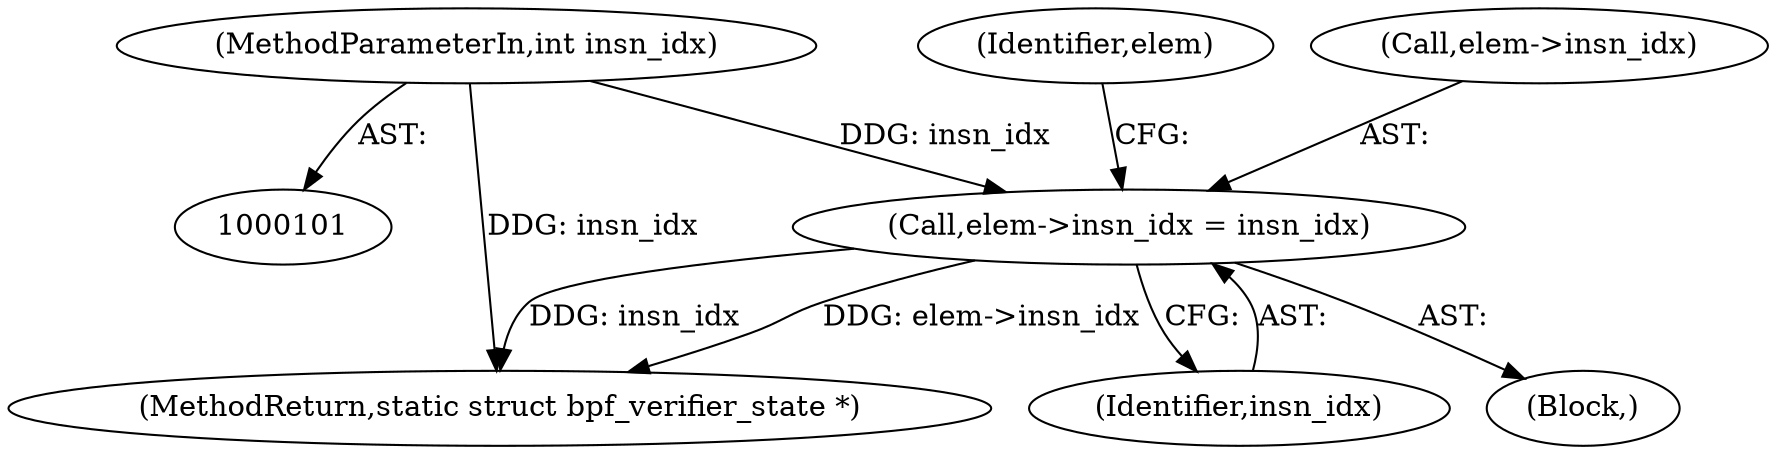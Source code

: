 digraph "0_linux_979d63d50c0c0f7bc537bf821e056cc9fe5abd38_4@pointer" {
"1000124" [label="(Call,elem->insn_idx = insn_idx)"];
"1000103" [label="(MethodParameterIn,int insn_idx)"];
"1000124" [label="(Call,elem->insn_idx = insn_idx)"];
"1000131" [label="(Identifier,elem)"];
"1000125" [label="(Call,elem->insn_idx)"];
"1000196" [label="(MethodReturn,static struct bpf_verifier_state *)"];
"1000128" [label="(Identifier,insn_idx)"];
"1000105" [label="(Block,)"];
"1000103" [label="(MethodParameterIn,int insn_idx)"];
"1000124" -> "1000105"  [label="AST: "];
"1000124" -> "1000128"  [label="CFG: "];
"1000125" -> "1000124"  [label="AST: "];
"1000128" -> "1000124"  [label="AST: "];
"1000131" -> "1000124"  [label="CFG: "];
"1000124" -> "1000196"  [label="DDG: elem->insn_idx"];
"1000124" -> "1000196"  [label="DDG: insn_idx"];
"1000103" -> "1000124"  [label="DDG: insn_idx"];
"1000103" -> "1000101"  [label="AST: "];
"1000103" -> "1000196"  [label="DDG: insn_idx"];
}
